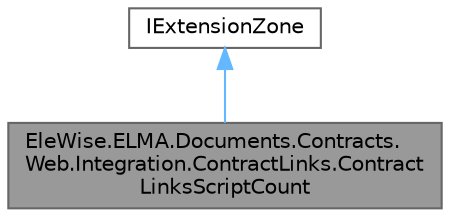 digraph "EleWise.ELMA.Documents.Contracts.Web.Integration.ContractLinks.ContractLinksScriptCount"
{
 // LATEX_PDF_SIZE
  bgcolor="transparent";
  edge [fontname=Helvetica,fontsize=10,labelfontname=Helvetica,labelfontsize=10];
  node [fontname=Helvetica,fontsize=10,shape=box,height=0.2,width=0.4];
  Node1 [id="Node000001",label="EleWise.ELMA.Documents.Contracts.\lWeb.Integration.ContractLinks.Contract\lLinksScriptCount",height=0.2,width=0.4,color="gray40", fillcolor="grey60", style="filled", fontcolor="black",tooltip="скрипт подсчета связей по догвоору"];
  Node2 -> Node1 [id="edge1_Node000001_Node000002",dir="back",color="steelblue1",style="solid",tooltip=" "];
  Node2 [id="Node000002",label="IExtensionZone",height=0.2,width=0.4,color="gray40", fillcolor="white", style="filled",tooltip=" "];
}
